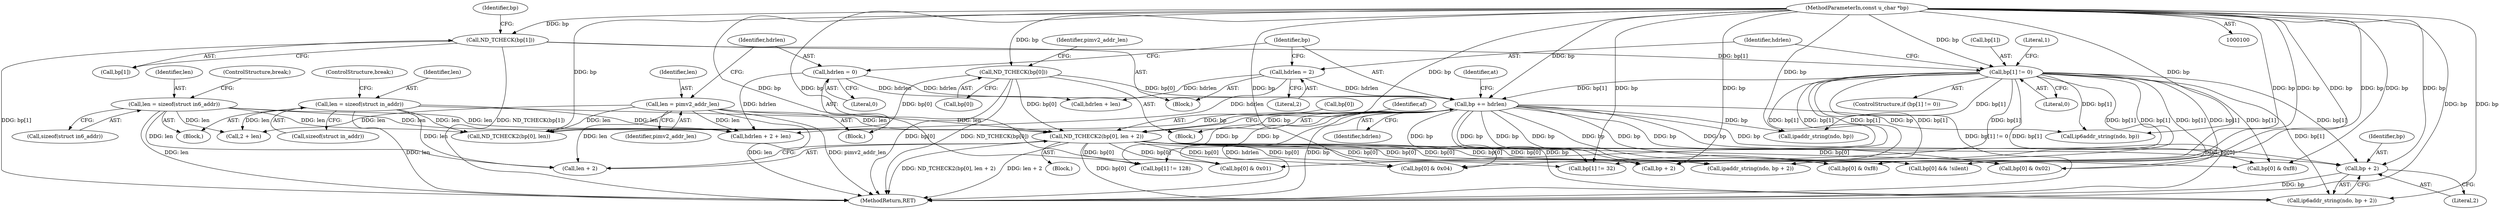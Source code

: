 digraph "1_tcpdump_5dc1860d8267b1e0cb78c9ffa2a40bea2fdb3ddc_3@pointer" {
"1000293" [label="(Call,bp + 2)"];
"1000185" [label="(Call,bp += hdrlen)"];
"1000158" [label="(Call,hdrlen = 2)"];
"1000182" [label="(Call,hdrlen = 0)"];
"1000150" [label="(Call,bp[1] != 0)"];
"1000118" [label="(Call,ND_TCHECK(bp[1]))"];
"1000102" [label="(MethodParameterIn,const u_char *bp)"];
"1000109" [label="(Call,ND_TCHECK(bp[0]))"];
"1000236" [label="(Call,ND_TCHECK2(bp[0], len + 2))"];
"1000179" [label="(Call,len = pimv2_addr_len)"];
"1000131" [label="(Call,len = sizeof(struct in_addr))"];
"1000140" [label="(Call,len = sizeof(struct in6_addr))"];
"1000159" [label="(Identifier,hdrlen)"];
"1000110" [label="(Call,bp[0])"];
"1000189" [label="(Identifier,at)"];
"1000162" [label="(Block,)"];
"1000297" [label="(Call,bp[1] != 128)"];
"1000183" [label="(Identifier,hdrlen)"];
"1000263" [label="(Call,bp[1] != 32)"];
"1000257" [label="(Call,ipaddr_string(ndo, bp + 2))"];
"1000151" [label="(Call,bp[1])"];
"1000294" [label="(Identifier,bp)"];
"1000365" [label="(Call,bp[0] & 0xf8)"];
"1000236" [label="(Call,ND_TCHECK2(bp[0], len + 2))"];
"1000245" [label="(Identifier,af)"];
"1000295" [label="(Literal,2)"];
"1000291" [label="(Call,ip6addr_string(ndo, bp + 2))"];
"1000237" [label="(Call,bp[0])"];
"1000192" [label="(Call,ND_TCHECK2(bp[0], len))"];
"1000150" [label="(Call,bp[1] != 0)"];
"1000311" [label="(Call,bp[0] && !silent)"];
"1000190" [label="(Block,)"];
"1000117" [label="(Block,)"];
"1000388" [label="(Call,2 + len)"];
"1000349" [label="(Call,bp[0] & 0x02)"];
"1000141" [label="(Identifier,len)"];
"1000154" [label="(Literal,0)"];
"1000376" [label="(Call,bp[0] & 0xf8)"];
"1000140" [label="(Call,len = sizeof(struct in6_addr))"];
"1000149" [label="(ControlStructure,if (bp[1] != 0))"];
"1000135" [label="(ControlStructure,break;)"];
"1000187" [label="(Identifier,hdrlen)"];
"1000210" [label="(Call,ipaddr_string(ndo, bp))"];
"1000131" [label="(Call,len = sizeof(struct in_addr))"];
"1000115" [label="(Identifier,pimv2_addr_len)"];
"1000399" [label="(MethodReturn,RET)"];
"1000240" [label="(Call,len + 2)"];
"1000160" [label="(Literal,2)"];
"1000144" [label="(ControlStructure,break;)"];
"1000102" [label="(MethodParameterIn,const u_char *bp)"];
"1000157" [label="(Literal,1)"];
"1000179" [label="(Call,len = pimv2_addr_len)"];
"1000126" [label="(Block,)"];
"1000158" [label="(Call,hdrlen = 2)"];
"1000293" [label="(Call,bp + 2)"];
"1000231" [label="(Call,hdrlen + len)"];
"1000182" [label="(Call,hdrlen = 0)"];
"1000386" [label="(Call,hdrlen + 2 + len)"];
"1000132" [label="(Identifier,len)"];
"1000119" [label="(Call,bp[1])"];
"1000180" [label="(Identifier,len)"];
"1000181" [label="(Identifier,pimv2_addr_len)"];
"1000227" [label="(Call,ip6addr_string(ndo, bp))"];
"1000105" [label="(Block,)"];
"1000124" [label="(Identifier,bp)"];
"1000185" [label="(Call,bp += hdrlen)"];
"1000133" [label="(Call,sizeof(struct in_addr))"];
"1000184" [label="(Literal,0)"];
"1000142" [label="(Call,sizeof(struct in6_addr))"];
"1000340" [label="(Call,bp[0] & 0x04)"];
"1000118" [label="(Call,ND_TCHECK(bp[1]))"];
"1000357" [label="(Call,bp[0] & 0x01)"];
"1000186" [label="(Identifier,bp)"];
"1000109" [label="(Call,ND_TCHECK(bp[0]))"];
"1000259" [label="(Call,bp + 2)"];
"1000293" -> "1000291"  [label="AST: "];
"1000293" -> "1000295"  [label="CFG: "];
"1000294" -> "1000293"  [label="AST: "];
"1000295" -> "1000293"  [label="AST: "];
"1000291" -> "1000293"  [label="CFG: "];
"1000293" -> "1000399"  [label="DDG: bp"];
"1000185" -> "1000293"  [label="DDG: bp"];
"1000236" -> "1000293"  [label="DDG: bp[0]"];
"1000150" -> "1000293"  [label="DDG: bp[1]"];
"1000102" -> "1000293"  [label="DDG: bp"];
"1000185" -> "1000105"  [label="AST: "];
"1000185" -> "1000187"  [label="CFG: "];
"1000186" -> "1000185"  [label="AST: "];
"1000187" -> "1000185"  [label="AST: "];
"1000189" -> "1000185"  [label="CFG: "];
"1000185" -> "1000399"  [label="DDG: bp"];
"1000185" -> "1000399"  [label="DDG: hdrlen"];
"1000158" -> "1000185"  [label="DDG: hdrlen"];
"1000182" -> "1000185"  [label="DDG: hdrlen"];
"1000150" -> "1000185"  [label="DDG: bp[1]"];
"1000109" -> "1000185"  [label="DDG: bp[0]"];
"1000102" -> "1000185"  [label="DDG: bp"];
"1000185" -> "1000192"  [label="DDG: bp"];
"1000185" -> "1000210"  [label="DDG: bp"];
"1000185" -> "1000227"  [label="DDG: bp"];
"1000185" -> "1000236"  [label="DDG: bp"];
"1000185" -> "1000257"  [label="DDG: bp"];
"1000185" -> "1000259"  [label="DDG: bp"];
"1000185" -> "1000263"  [label="DDG: bp"];
"1000185" -> "1000291"  [label="DDG: bp"];
"1000185" -> "1000297"  [label="DDG: bp"];
"1000185" -> "1000311"  [label="DDG: bp"];
"1000185" -> "1000340"  [label="DDG: bp"];
"1000185" -> "1000349"  [label="DDG: bp"];
"1000185" -> "1000357"  [label="DDG: bp"];
"1000185" -> "1000365"  [label="DDG: bp"];
"1000185" -> "1000376"  [label="DDG: bp"];
"1000158" -> "1000117"  [label="AST: "];
"1000158" -> "1000160"  [label="CFG: "];
"1000159" -> "1000158"  [label="AST: "];
"1000160" -> "1000158"  [label="AST: "];
"1000186" -> "1000158"  [label="CFG: "];
"1000158" -> "1000231"  [label="DDG: hdrlen"];
"1000158" -> "1000386"  [label="DDG: hdrlen"];
"1000182" -> "1000162"  [label="AST: "];
"1000182" -> "1000184"  [label="CFG: "];
"1000183" -> "1000182"  [label="AST: "];
"1000184" -> "1000182"  [label="AST: "];
"1000186" -> "1000182"  [label="CFG: "];
"1000182" -> "1000231"  [label="DDG: hdrlen"];
"1000182" -> "1000386"  [label="DDG: hdrlen"];
"1000150" -> "1000149"  [label="AST: "];
"1000150" -> "1000154"  [label="CFG: "];
"1000151" -> "1000150"  [label="AST: "];
"1000154" -> "1000150"  [label="AST: "];
"1000157" -> "1000150"  [label="CFG: "];
"1000159" -> "1000150"  [label="CFG: "];
"1000150" -> "1000399"  [label="DDG: bp[1]"];
"1000150" -> "1000399"  [label="DDG: bp[1] != 0"];
"1000118" -> "1000150"  [label="DDG: bp[1]"];
"1000102" -> "1000150"  [label="DDG: bp"];
"1000150" -> "1000210"  [label="DDG: bp[1]"];
"1000150" -> "1000227"  [label="DDG: bp[1]"];
"1000150" -> "1000257"  [label="DDG: bp[1]"];
"1000150" -> "1000259"  [label="DDG: bp[1]"];
"1000150" -> "1000263"  [label="DDG: bp[1]"];
"1000150" -> "1000291"  [label="DDG: bp[1]"];
"1000150" -> "1000297"  [label="DDG: bp[1]"];
"1000150" -> "1000311"  [label="DDG: bp[1]"];
"1000150" -> "1000340"  [label="DDG: bp[1]"];
"1000150" -> "1000349"  [label="DDG: bp[1]"];
"1000150" -> "1000357"  [label="DDG: bp[1]"];
"1000150" -> "1000365"  [label="DDG: bp[1]"];
"1000150" -> "1000376"  [label="DDG: bp[1]"];
"1000118" -> "1000117"  [label="AST: "];
"1000118" -> "1000119"  [label="CFG: "];
"1000119" -> "1000118"  [label="AST: "];
"1000124" -> "1000118"  [label="CFG: "];
"1000118" -> "1000399"  [label="DDG: ND_TCHECK(bp[1])"];
"1000118" -> "1000399"  [label="DDG: bp[1]"];
"1000102" -> "1000118"  [label="DDG: bp"];
"1000102" -> "1000100"  [label="AST: "];
"1000102" -> "1000399"  [label="DDG: bp"];
"1000102" -> "1000109"  [label="DDG: bp"];
"1000102" -> "1000192"  [label="DDG: bp"];
"1000102" -> "1000210"  [label="DDG: bp"];
"1000102" -> "1000227"  [label="DDG: bp"];
"1000102" -> "1000236"  [label="DDG: bp"];
"1000102" -> "1000257"  [label="DDG: bp"];
"1000102" -> "1000259"  [label="DDG: bp"];
"1000102" -> "1000263"  [label="DDG: bp"];
"1000102" -> "1000291"  [label="DDG: bp"];
"1000102" -> "1000297"  [label="DDG: bp"];
"1000102" -> "1000311"  [label="DDG: bp"];
"1000102" -> "1000340"  [label="DDG: bp"];
"1000102" -> "1000349"  [label="DDG: bp"];
"1000102" -> "1000357"  [label="DDG: bp"];
"1000102" -> "1000365"  [label="DDG: bp"];
"1000102" -> "1000376"  [label="DDG: bp"];
"1000109" -> "1000105"  [label="AST: "];
"1000109" -> "1000110"  [label="CFG: "];
"1000110" -> "1000109"  [label="AST: "];
"1000115" -> "1000109"  [label="CFG: "];
"1000109" -> "1000399"  [label="DDG: bp[0]"];
"1000109" -> "1000399"  [label="DDG: ND_TCHECK(bp[0])"];
"1000109" -> "1000192"  [label="DDG: bp[0]"];
"1000109" -> "1000236"  [label="DDG: bp[0]"];
"1000236" -> "1000190"  [label="AST: "];
"1000236" -> "1000240"  [label="CFG: "];
"1000237" -> "1000236"  [label="AST: "];
"1000240" -> "1000236"  [label="AST: "];
"1000245" -> "1000236"  [label="CFG: "];
"1000236" -> "1000399"  [label="DDG: ND_TCHECK2(bp[0], len + 2)"];
"1000236" -> "1000399"  [label="DDG: len + 2"];
"1000179" -> "1000236"  [label="DDG: len"];
"1000131" -> "1000236"  [label="DDG: len"];
"1000140" -> "1000236"  [label="DDG: len"];
"1000236" -> "1000257"  [label="DDG: bp[0]"];
"1000236" -> "1000259"  [label="DDG: bp[0]"];
"1000236" -> "1000263"  [label="DDG: bp[0]"];
"1000236" -> "1000291"  [label="DDG: bp[0]"];
"1000236" -> "1000297"  [label="DDG: bp[0]"];
"1000236" -> "1000311"  [label="DDG: bp[0]"];
"1000236" -> "1000340"  [label="DDG: bp[0]"];
"1000236" -> "1000349"  [label="DDG: bp[0]"];
"1000236" -> "1000357"  [label="DDG: bp[0]"];
"1000236" -> "1000365"  [label="DDG: bp[0]"];
"1000236" -> "1000376"  [label="DDG: bp[0]"];
"1000179" -> "1000162"  [label="AST: "];
"1000179" -> "1000181"  [label="CFG: "];
"1000180" -> "1000179"  [label="AST: "];
"1000181" -> "1000179"  [label="AST: "];
"1000183" -> "1000179"  [label="CFG: "];
"1000179" -> "1000399"  [label="DDG: pimv2_addr_len"];
"1000179" -> "1000399"  [label="DDG: len"];
"1000179" -> "1000192"  [label="DDG: len"];
"1000179" -> "1000240"  [label="DDG: len"];
"1000179" -> "1000386"  [label="DDG: len"];
"1000179" -> "1000388"  [label="DDG: len"];
"1000131" -> "1000126"  [label="AST: "];
"1000131" -> "1000133"  [label="CFG: "];
"1000132" -> "1000131"  [label="AST: "];
"1000133" -> "1000131"  [label="AST: "];
"1000135" -> "1000131"  [label="CFG: "];
"1000131" -> "1000399"  [label="DDG: len"];
"1000131" -> "1000192"  [label="DDG: len"];
"1000131" -> "1000240"  [label="DDG: len"];
"1000131" -> "1000386"  [label="DDG: len"];
"1000131" -> "1000388"  [label="DDG: len"];
"1000140" -> "1000126"  [label="AST: "];
"1000140" -> "1000142"  [label="CFG: "];
"1000141" -> "1000140"  [label="AST: "];
"1000142" -> "1000140"  [label="AST: "];
"1000144" -> "1000140"  [label="CFG: "];
"1000140" -> "1000399"  [label="DDG: len"];
"1000140" -> "1000192"  [label="DDG: len"];
"1000140" -> "1000240"  [label="DDG: len"];
"1000140" -> "1000386"  [label="DDG: len"];
"1000140" -> "1000388"  [label="DDG: len"];
}
